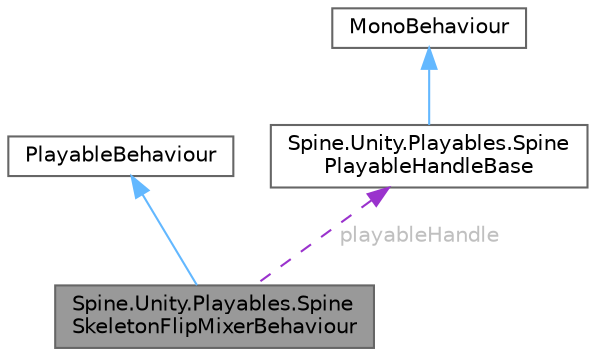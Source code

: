 digraph "Spine.Unity.Playables.SpineSkeletonFlipMixerBehaviour"
{
 // LATEX_PDF_SIZE
  bgcolor="transparent";
  edge [fontname=Helvetica,fontsize=10,labelfontname=Helvetica,labelfontsize=10];
  node [fontname=Helvetica,fontsize=10,shape=box,height=0.2,width=0.4];
  Node1 [id="Node000001",label="Spine.Unity.Playables.Spine\lSkeletonFlipMixerBehaviour",height=0.2,width=0.4,color="gray40", fillcolor="grey60", style="filled", fontcolor="black",tooltip=" "];
  Node2 -> Node1 [id="edge1_Node000001_Node000002",dir="back",color="steelblue1",style="solid",tooltip=" "];
  Node2 [id="Node000002",label="PlayableBehaviour",height=0.2,width=0.4,color="gray40", fillcolor="white", style="filled",tooltip=" "];
  Node3 -> Node1 [id="edge2_Node000001_Node000003",dir="back",color="darkorchid3",style="dashed",tooltip=" ",label=" playableHandle",fontcolor="grey" ];
  Node3 [id="Node000003",label="Spine.Unity.Playables.Spine\lPlayableHandleBase",height=0.2,width=0.4,color="gray40", fillcolor="white", style="filled",URL="$class_spine_1_1_unity_1_1_playables_1_1_spine_playable_handle_base.html",tooltip="Base class for Spine Playable Handle components, commonly for integrating with UnityEngine Timeline."];
  Node4 -> Node3 [id="edge3_Node000003_Node000004",dir="back",color="steelblue1",style="solid",tooltip=" "];
  Node4 [id="Node000004",label="MonoBehaviour",height=0.2,width=0.4,color="gray40", fillcolor="white", style="filled",tooltip=" "];
}

